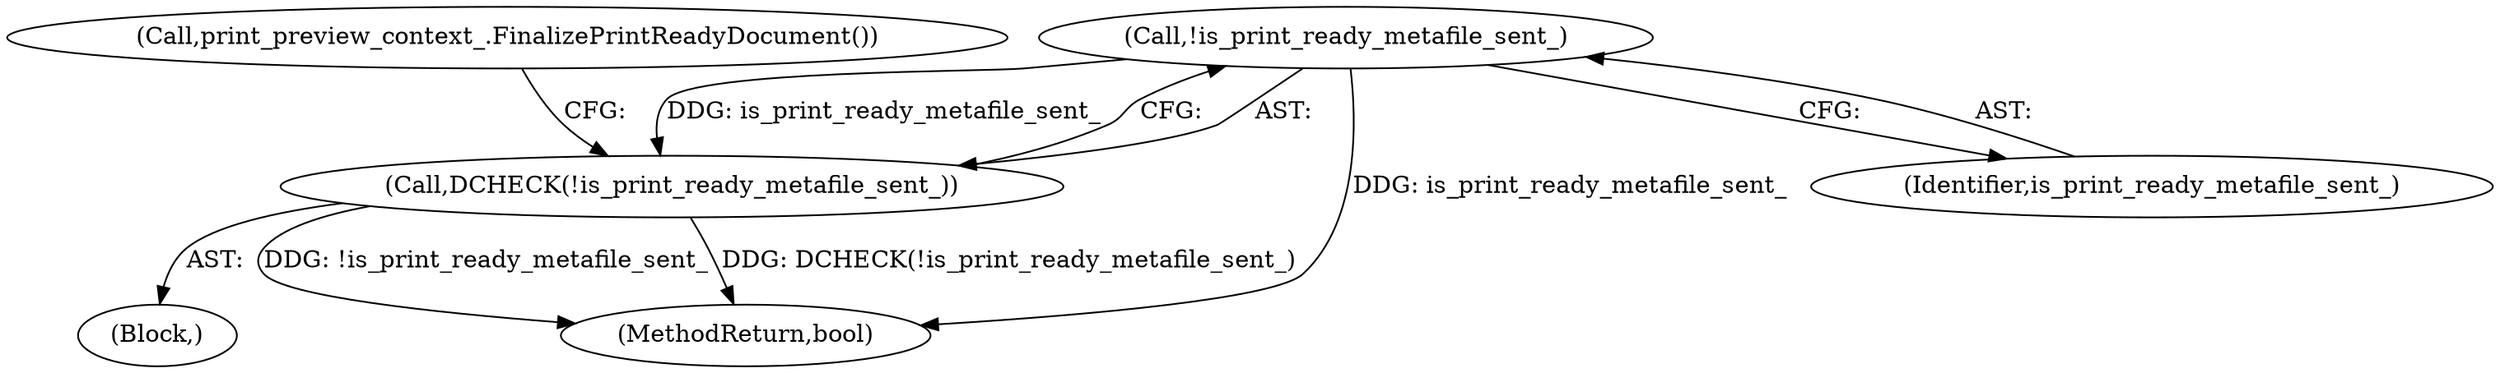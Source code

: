 digraph "0_Chrome_673ce95d481ea9368c4d4d43ac756ba1d6d9e608_1@API" {
"1000103" [label="(Call,!is_print_ready_metafile_sent_)"];
"1000102" [label="(Call,DCHECK(!is_print_ready_metafile_sent_))"];
"1000102" [label="(Call,DCHECK(!is_print_ready_metafile_sent_))"];
"1000170" [label="(MethodReturn,bool)"];
"1000101" [label="(Block,)"];
"1000105" [label="(Call,print_preview_context_.FinalizePrintReadyDocument())"];
"1000103" [label="(Call,!is_print_ready_metafile_sent_)"];
"1000104" [label="(Identifier,is_print_ready_metafile_sent_)"];
"1000103" -> "1000102"  [label="AST: "];
"1000103" -> "1000104"  [label="CFG: "];
"1000104" -> "1000103"  [label="AST: "];
"1000102" -> "1000103"  [label="CFG: "];
"1000103" -> "1000170"  [label="DDG: is_print_ready_metafile_sent_"];
"1000103" -> "1000102"  [label="DDG: is_print_ready_metafile_sent_"];
"1000102" -> "1000101"  [label="AST: "];
"1000105" -> "1000102"  [label="CFG: "];
"1000102" -> "1000170"  [label="DDG: !is_print_ready_metafile_sent_"];
"1000102" -> "1000170"  [label="DDG: DCHECK(!is_print_ready_metafile_sent_)"];
}
